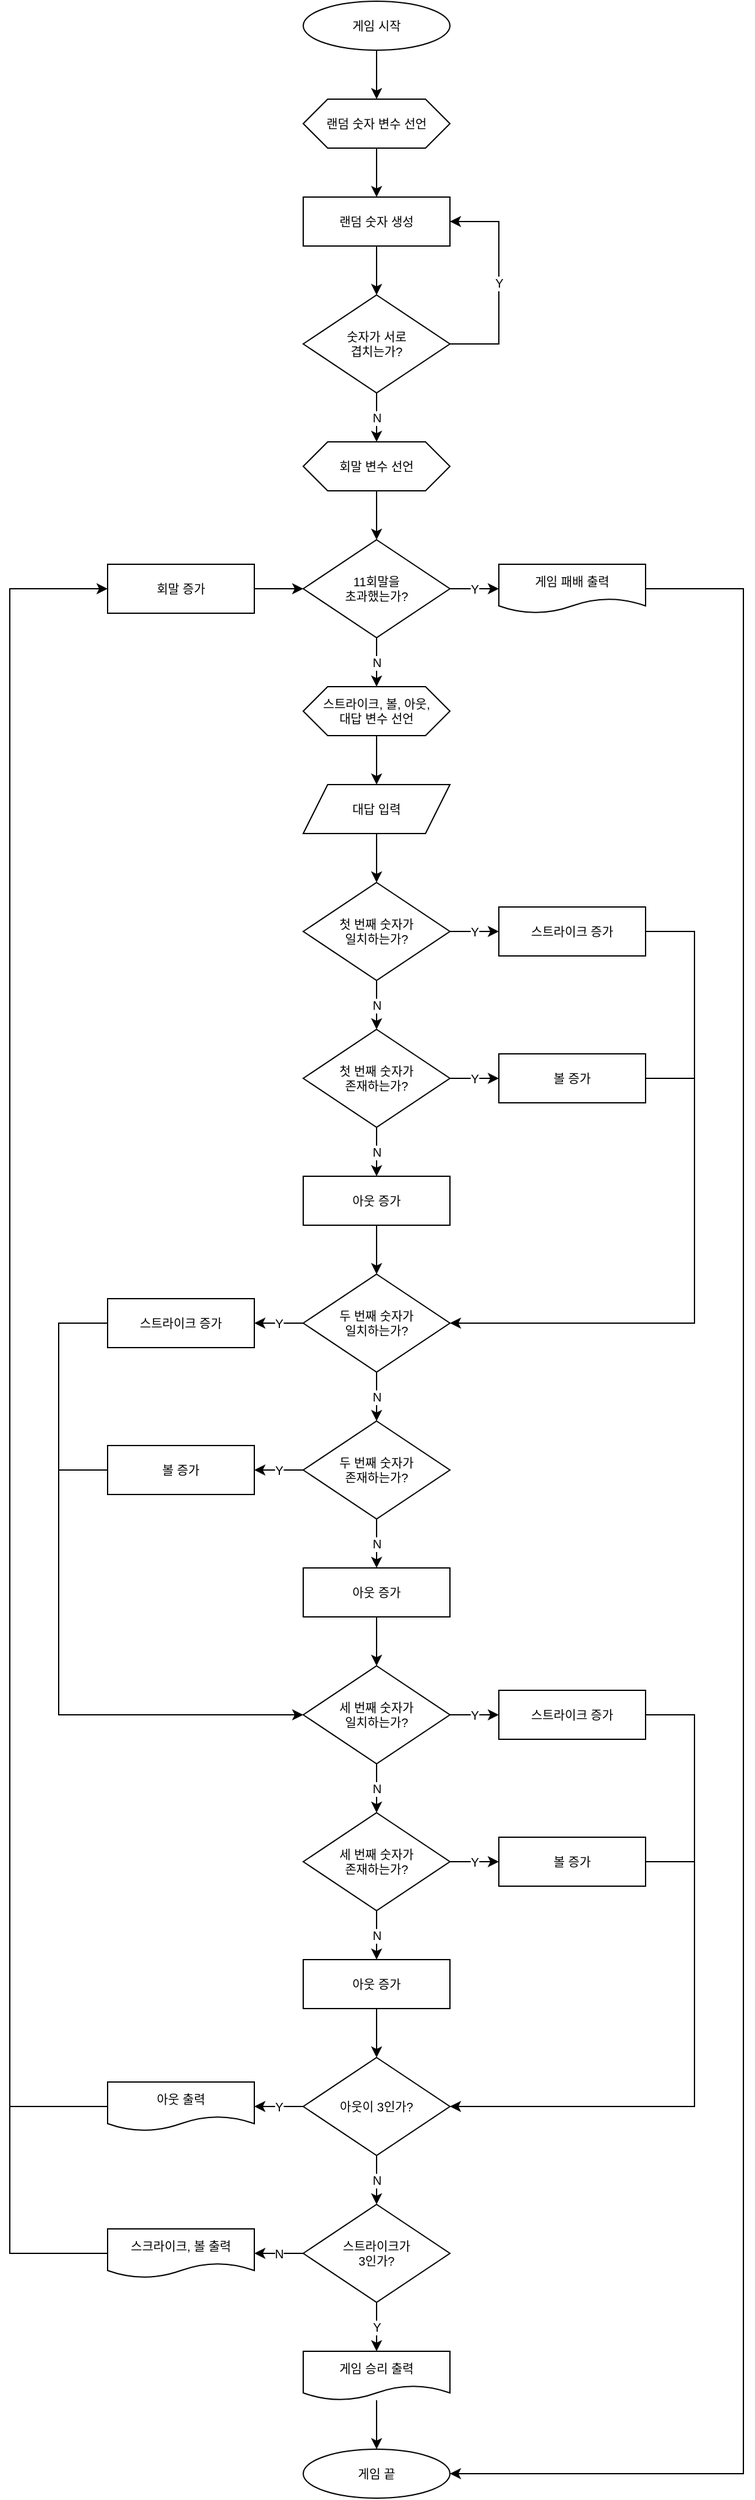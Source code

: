 <mxfile version="24.7.17">
  <diagram name="페이지-1" id="QqQlWhyfN8wlViYv96_G">
    <mxGraphModel dx="683" dy="402" grid="1" gridSize="10" guides="1" tooltips="1" connect="1" arrows="1" fold="1" page="1" pageScale="1" pageWidth="680" pageHeight="2120" math="0" shadow="0">
      <root>
        <mxCell id="0" />
        <mxCell id="1" parent="0" />
        <mxCell id="aZAM5jkkKFrz5zmuv4U6-90" value="&lt;font style=&quot;font-size: 10px;&quot;&gt;게임 시작&lt;/font&gt;" style="ellipse;whiteSpace=wrap;html=1;fontSize=10;" parent="1" vertex="1">
          <mxGeometry x="280" y="40" width="120" height="40" as="geometry" />
        </mxCell>
        <mxCell id="aZAM5jkkKFrz5zmuv4U6-91" value="&lt;font style=&quot;font-size: 10px;&quot;&gt;랜덤 숫자 생성&lt;/font&gt;" style="rounded=0;whiteSpace=wrap;html=1;fontSize=10;" parent="1" vertex="1">
          <mxGeometry x="280" y="200" width="120" height="40" as="geometry" />
        </mxCell>
        <mxCell id="aZAM5jkkKFrz5zmuv4U6-92" value="" style="endArrow=classic;html=1;rounded=0;exitX=0.5;exitY=1;exitDx=0;exitDy=0;entryX=0.5;entryY=0;entryDx=0;entryDy=0;fontSize=10;" parent="1" source="aZAM5jkkKFrz5zmuv4U6-90" target="aZAM5jkkKFrz5zmuv4U6-151" edge="1">
          <mxGeometry width="50" height="50" relative="1" as="geometry">
            <mxPoint x="343" y="570" as="sourcePoint" />
            <mxPoint x="370" y="110" as="targetPoint" />
          </mxGeometry>
        </mxCell>
        <mxCell id="aZAM5jkkKFrz5zmuv4U6-93" value="" style="endArrow=classic;html=1;rounded=0;exitX=0.5;exitY=1;exitDx=0;exitDy=0;entryX=0.5;entryY=0;entryDx=0;entryDy=0;fontSize=10;" parent="1" source="aZAM5jkkKFrz5zmuv4U6-91" target="aZAM5jkkKFrz5zmuv4U6-94" edge="1">
          <mxGeometry width="50" height="50" relative="1" as="geometry">
            <mxPoint x="322" y="570" as="sourcePoint" />
            <mxPoint x="373" y="255" as="targetPoint" />
          </mxGeometry>
        </mxCell>
        <mxCell id="aZAM5jkkKFrz5zmuv4U6-94" value="&lt;font style=&quot;font-size: 10px;&quot;&gt;숫자가 서로&lt;/font&gt;&lt;div style=&quot;font-size: 10px;&quot;&gt;&lt;font style=&quot;font-size: 10px;&quot;&gt;겹치는가?&lt;/font&gt;&lt;/div&gt;" style="rhombus;whiteSpace=wrap;html=1;fontSize=10;" parent="1" vertex="1">
          <mxGeometry x="280" y="280" width="120" height="80" as="geometry" />
        </mxCell>
        <mxCell id="aZAM5jkkKFrz5zmuv4U6-95" value="" style="endArrow=classic;html=1;rounded=0;exitX=0.5;exitY=1;exitDx=0;exitDy=0;entryX=0.5;entryY=0;entryDx=0;entryDy=0;fontSize=10;" parent="1" source="aZAM5jkkKFrz5zmuv4U6-94" target="aZAM5jkkKFrz5zmuv4U6-161" edge="1">
          <mxGeometry width="50" height="50" relative="1" as="geometry">
            <mxPoint x="340" y="440" as="sourcePoint" />
            <mxPoint x="360" y="390" as="targetPoint" />
          </mxGeometry>
        </mxCell>
        <mxCell id="aZAM5jkkKFrz5zmuv4U6-96" value="N" style="edgeLabel;html=1;align=center;verticalAlign=middle;resizable=0;points=[];fontSize=10;" parent="aZAM5jkkKFrz5zmuv4U6-95" vertex="1" connectable="0">
          <mxGeometry relative="1" as="geometry">
            <mxPoint as="offset" />
          </mxGeometry>
        </mxCell>
        <mxCell id="aZAM5jkkKFrz5zmuv4U6-97" value="11회말을&lt;div style=&quot;font-size: 10px;&quot;&gt;초과했는가?&lt;/div&gt;" style="rhombus;whiteSpace=wrap;html=1;fontSize=10;" parent="1" vertex="1">
          <mxGeometry x="280" y="480" width="120" height="80" as="geometry" />
        </mxCell>
        <mxCell id="aZAM5jkkKFrz5zmuv4U6-98" value="" style="endArrow=classic;html=1;rounded=0;exitX=1;exitY=0.5;exitDx=0;exitDy=0;fontSize=10;entryX=0;entryY=0.5;entryDx=0;entryDy=0;" parent="1" source="aZAM5jkkKFrz5zmuv4U6-97" target="aZAM5jkkKFrz5zmuv4U6-176" edge="1">
          <mxGeometry width="50" height="50" relative="1" as="geometry">
            <mxPoint x="328" y="520" as="sourcePoint" />
            <mxPoint x="420" y="550" as="targetPoint" />
            <Array as="points" />
          </mxGeometry>
        </mxCell>
        <mxCell id="aZAM5jkkKFrz5zmuv4U6-99" value="Y" style="edgeLabel;html=1;align=center;verticalAlign=middle;resizable=0;points=[];fontSize=10;" parent="aZAM5jkkKFrz5zmuv4U6-98" vertex="1" connectable="0">
          <mxGeometry relative="1" as="geometry">
            <mxPoint as="offset" />
          </mxGeometry>
        </mxCell>
        <mxCell id="aZAM5jkkKFrz5zmuv4U6-100" value="" style="endArrow=classic;html=1;rounded=0;exitX=0.5;exitY=1;exitDx=0;exitDy=0;entryX=0.5;entryY=0;entryDx=0;entryDy=0;fontSize=10;" parent="1" source="aZAM5jkkKFrz5zmuv4U6-97" target="aZAM5jkkKFrz5zmuv4U6-153" edge="1">
          <mxGeometry width="50" height="50" relative="1" as="geometry">
            <mxPoint x="328" y="565" as="sourcePoint" />
            <mxPoint x="340" y="600" as="targetPoint" />
          </mxGeometry>
        </mxCell>
        <mxCell id="aZAM5jkkKFrz5zmuv4U6-101" value="N" style="edgeLabel;html=1;align=center;verticalAlign=middle;resizable=0;points=[];fontSize=10;" parent="aZAM5jkkKFrz5zmuv4U6-100" vertex="1" connectable="0">
          <mxGeometry relative="1" as="geometry">
            <mxPoint as="offset" />
          </mxGeometry>
        </mxCell>
        <mxCell id="aZAM5jkkKFrz5zmuv4U6-102" value="&lt;font style=&quot;font-size: 10px;&quot;&gt;대답 입력&lt;/font&gt;" style="shape=parallelogram;perimeter=parallelogramPerimeter;whiteSpace=wrap;html=1;fixedSize=1;fontSize=10;" parent="1" vertex="1">
          <mxGeometry x="280" y="680" width="120" height="40" as="geometry" />
        </mxCell>
        <mxCell id="aZAM5jkkKFrz5zmuv4U6-103" value="&lt;font style=&quot;font-size: 10px;&quot;&gt;&lt;font style=&quot;font-size: 10px;&quot;&gt;첫 번째&amp;nbsp;&lt;/font&gt;&lt;span style=&quot;background-color: initial; font-size: 10px;&quot;&gt;숫자가&lt;/span&gt;&lt;/font&gt;&lt;div style=&quot;font-size: 10px;&quot;&gt;&lt;font style=&quot;font-size: 10px;&quot;&gt;일치하는가?&lt;/font&gt;&lt;/div&gt;" style="rhombus;whiteSpace=wrap;html=1;fontSize=10;" parent="1" vertex="1">
          <mxGeometry x="280" y="760" width="120" height="80" as="geometry" />
        </mxCell>
        <mxCell id="aZAM5jkkKFrz5zmuv4U6-104" value="" style="endArrow=classic;html=1;rounded=0;exitX=0.5;exitY=1;exitDx=0;exitDy=0;entryX=0.5;entryY=0;entryDx=0;entryDy=0;fontSize=10;" parent="1" source="aZAM5jkkKFrz5zmuv4U6-102" target="aZAM5jkkKFrz5zmuv4U6-103" edge="1">
          <mxGeometry width="50" height="50" relative="1" as="geometry">
            <mxPoint x="328" y="672" as="sourcePoint" />
            <mxPoint x="378" y="622" as="targetPoint" />
          </mxGeometry>
        </mxCell>
        <mxCell id="aZAM5jkkKFrz5zmuv4U6-105" value="&lt;font style=&quot;font-size: 10px;&quot;&gt;첫 번째&amp;nbsp;&lt;/font&gt;&lt;span style=&quot;font-size: 10px; background-color: initial;&quot;&gt;숫자가&lt;/span&gt;&lt;div style=&quot;font-size: 10px;&quot;&gt;&lt;font style=&quot;font-size: 10px;&quot;&gt;존재하는가?&lt;/font&gt;&lt;/div&gt;" style="rhombus;whiteSpace=wrap;html=1;fontSize=10;" parent="1" vertex="1">
          <mxGeometry x="280" y="880" width="120" height="80" as="geometry" />
        </mxCell>
        <mxCell id="aZAM5jkkKFrz5zmuv4U6-106" value="" style="endArrow=classic;html=1;rounded=0;exitX=0.5;exitY=1;exitDx=0;exitDy=0;entryX=0.5;entryY=0;entryDx=0;entryDy=0;fontSize=10;" parent="1" source="aZAM5jkkKFrz5zmuv4U6-103" target="aZAM5jkkKFrz5zmuv4U6-105" edge="1">
          <mxGeometry width="50" height="50" relative="1" as="geometry">
            <mxPoint x="328" y="807" as="sourcePoint" />
            <mxPoint x="378" y="757" as="targetPoint" />
          </mxGeometry>
        </mxCell>
        <mxCell id="aZAM5jkkKFrz5zmuv4U6-107" value="N" style="edgeLabel;html=1;align=center;verticalAlign=middle;resizable=0;points=[];fontSize=10;" parent="aZAM5jkkKFrz5zmuv4U6-106" vertex="1" connectable="0">
          <mxGeometry relative="1" as="geometry">
            <mxPoint as="offset" />
          </mxGeometry>
        </mxCell>
        <mxCell id="aZAM5jkkKFrz5zmuv4U6-108" value="&lt;font style=&quot;font-size: 10px;&quot;&gt;스트라이크 증가&lt;/font&gt;" style="rounded=0;whiteSpace=wrap;html=1;fontSize=10;" parent="1" vertex="1">
          <mxGeometry x="440" y="780" width="120" height="40" as="geometry" />
        </mxCell>
        <mxCell id="aZAM5jkkKFrz5zmuv4U6-109" value="" style="endArrow=classic;html=1;rounded=0;exitX=1;exitY=0.5;exitDx=0;exitDy=0;entryX=0;entryY=0.5;entryDx=0;entryDy=0;fontSize=10;" parent="1" source="aZAM5jkkKFrz5zmuv4U6-103" target="aZAM5jkkKFrz5zmuv4U6-108" edge="1">
          <mxGeometry width="50" height="50" relative="1" as="geometry">
            <mxPoint x="328" y="807" as="sourcePoint" />
            <mxPoint x="378" y="757" as="targetPoint" />
          </mxGeometry>
        </mxCell>
        <mxCell id="aZAM5jkkKFrz5zmuv4U6-110" value="Y" style="edgeLabel;html=1;align=center;verticalAlign=middle;resizable=0;points=[];fontSize=10;" parent="aZAM5jkkKFrz5zmuv4U6-109" vertex="1" connectable="0">
          <mxGeometry relative="1" as="geometry">
            <mxPoint as="offset" />
          </mxGeometry>
        </mxCell>
        <mxCell id="aZAM5jkkKFrz5zmuv4U6-111" value="" style="endArrow=classic;html=1;rounded=0;exitX=1;exitY=0.5;exitDx=0;exitDy=0;entryX=1;entryY=0.5;entryDx=0;entryDy=0;fontSize=10;" parent="1" source="aZAM5jkkKFrz5zmuv4U6-94" target="aZAM5jkkKFrz5zmuv4U6-91" edge="1">
          <mxGeometry width="50" height="50" relative="1" as="geometry">
            <mxPoint x="300" y="300" as="sourcePoint" />
            <mxPoint x="390" y="260" as="targetPoint" />
            <Array as="points">
              <mxPoint x="440" y="320" />
              <mxPoint x="440" y="220" />
            </Array>
          </mxGeometry>
        </mxCell>
        <mxCell id="aZAM5jkkKFrz5zmuv4U6-112" value="Y" style="edgeLabel;html=1;align=center;verticalAlign=middle;resizable=0;points=[];fontSize=10;" parent="aZAM5jkkKFrz5zmuv4U6-111" vertex="1" connectable="0">
          <mxGeometry relative="1" as="geometry">
            <mxPoint as="offset" />
          </mxGeometry>
        </mxCell>
        <mxCell id="aZAM5jkkKFrz5zmuv4U6-113" value="볼 증가" style="whiteSpace=wrap;html=1;fontSize=10;" parent="1" vertex="1">
          <mxGeometry x="440" y="900" width="120" height="40" as="geometry" />
        </mxCell>
        <mxCell id="aZAM5jkkKFrz5zmuv4U6-114" value="" style="endArrow=classic;html=1;rounded=0;exitX=1;exitY=0.5;exitDx=0;exitDy=0;entryX=0;entryY=0.5;entryDx=0;entryDy=0;fontSize=10;" parent="1" source="aZAM5jkkKFrz5zmuv4U6-105" target="aZAM5jkkKFrz5zmuv4U6-113" edge="1">
          <mxGeometry width="50" height="50" relative="1" as="geometry">
            <mxPoint x="330" y="800" as="sourcePoint" />
            <mxPoint x="380" y="750" as="targetPoint" />
          </mxGeometry>
        </mxCell>
        <mxCell id="aZAM5jkkKFrz5zmuv4U6-115" value="Y" style="edgeLabel;html=1;align=center;verticalAlign=middle;resizable=0;points=[];fontSize=10;" parent="aZAM5jkkKFrz5zmuv4U6-114" vertex="1" connectable="0">
          <mxGeometry relative="1" as="geometry">
            <mxPoint as="offset" />
          </mxGeometry>
        </mxCell>
        <mxCell id="aZAM5jkkKFrz5zmuv4U6-116" value="&lt;font style=&quot;font-size: 10px;&quot;&gt;&lt;font style=&quot;font-size: 10px;&quot;&gt;두 번째&amp;nbsp;&lt;/font&gt;&lt;span style=&quot;background-color: initial; font-size: 10px;&quot;&gt;숫자가&lt;/span&gt;&lt;/font&gt;&lt;div style=&quot;font-size: 10px;&quot;&gt;&lt;font style=&quot;font-size: 10px;&quot;&gt;일치하는가?&lt;/font&gt;&lt;/div&gt;" style="rhombus;whiteSpace=wrap;html=1;fontSize=10;" parent="1" vertex="1">
          <mxGeometry x="280" y="1080" width="120" height="80" as="geometry" />
        </mxCell>
        <mxCell id="aZAM5jkkKFrz5zmuv4U6-117" value="" style="endArrow=classic;html=1;rounded=0;exitX=0.5;exitY=1;exitDx=0;exitDy=0;entryX=0.5;entryY=0;entryDx=0;entryDy=0;fontSize=10;" parent="1" source="aZAM5jkkKFrz5zmuv4U6-105" target="aZAM5jkkKFrz5zmuv4U6-127" edge="1">
          <mxGeometry width="50" height="50" relative="1" as="geometry">
            <mxPoint x="350" y="970" as="sourcePoint" />
            <mxPoint x="280" y="990" as="targetPoint" />
          </mxGeometry>
        </mxCell>
        <mxCell id="N44fVcZOIYQTb7Kql0Dz-4" value="N" style="edgeLabel;html=1;align=center;verticalAlign=middle;resizable=0;points=[];fontSize=10;" vertex="1" connectable="0" parent="aZAM5jkkKFrz5zmuv4U6-117">
          <mxGeometry relative="1" as="geometry">
            <mxPoint as="offset" />
          </mxGeometry>
        </mxCell>
        <mxCell id="aZAM5jkkKFrz5zmuv4U6-118" value="&lt;font style=&quot;font-size: 10px;&quot;&gt;두 번째&amp;nbsp;&lt;/font&gt;&lt;span style=&quot;font-size: 10px; background-color: initial;&quot;&gt;숫자가&lt;/span&gt;&lt;div style=&quot;font-size: 10px;&quot;&gt;&lt;font style=&quot;font-size: 10px;&quot;&gt;존재하는가?&lt;/font&gt;&lt;/div&gt;" style="rhombus;whiteSpace=wrap;html=1;fontSize=10;" parent="1" vertex="1">
          <mxGeometry x="280" y="1200" width="120" height="80" as="geometry" />
        </mxCell>
        <mxCell id="aZAM5jkkKFrz5zmuv4U6-119" value="" style="endArrow=classic;html=1;rounded=0;exitX=0.5;exitY=1;exitDx=0;exitDy=0;entryX=0.5;entryY=0;entryDx=0;entryDy=0;fontSize=10;" parent="1" source="aZAM5jkkKFrz5zmuv4U6-116" target="aZAM5jkkKFrz5zmuv4U6-118" edge="1">
          <mxGeometry width="50" height="50" relative="1" as="geometry">
            <mxPoint x="328" y="1127" as="sourcePoint" />
            <mxPoint x="378" y="1077" as="targetPoint" />
          </mxGeometry>
        </mxCell>
        <mxCell id="aZAM5jkkKFrz5zmuv4U6-120" value="N" style="edgeLabel;html=1;align=center;verticalAlign=middle;resizable=0;points=[];fontSize=10;" parent="aZAM5jkkKFrz5zmuv4U6-119" vertex="1" connectable="0">
          <mxGeometry relative="1" as="geometry">
            <mxPoint as="offset" />
          </mxGeometry>
        </mxCell>
        <mxCell id="aZAM5jkkKFrz5zmuv4U6-121" value="&lt;font style=&quot;font-size: 10px;&quot;&gt;스트라이크 증가&lt;/font&gt;" style="rounded=0;whiteSpace=wrap;html=1;fontSize=10;" parent="1" vertex="1">
          <mxGeometry x="120" y="1100" width="120" height="40" as="geometry" />
        </mxCell>
        <mxCell id="aZAM5jkkKFrz5zmuv4U6-122" value="" style="endArrow=classic;html=1;rounded=0;exitX=0;exitY=0.5;exitDx=0;exitDy=0;fontSize=10;entryX=1;entryY=0.5;entryDx=0;entryDy=0;" parent="1" source="aZAM5jkkKFrz5zmuv4U6-116" target="aZAM5jkkKFrz5zmuv4U6-121" edge="1">
          <mxGeometry width="50" height="50" relative="1" as="geometry">
            <mxPoint x="328" y="1127" as="sourcePoint" />
            <mxPoint x="270" y="1160" as="targetPoint" />
          </mxGeometry>
        </mxCell>
        <mxCell id="aZAM5jkkKFrz5zmuv4U6-123" value="Y" style="edgeLabel;html=1;align=center;verticalAlign=middle;resizable=0;points=[];fontSize=10;" parent="aZAM5jkkKFrz5zmuv4U6-122" vertex="1" connectable="0">
          <mxGeometry relative="1" as="geometry">
            <mxPoint as="offset" />
          </mxGeometry>
        </mxCell>
        <mxCell id="aZAM5jkkKFrz5zmuv4U6-124" value="볼 증가" style="whiteSpace=wrap;html=1;fontSize=10;" parent="1" vertex="1">
          <mxGeometry x="120" y="1220" width="120" height="40" as="geometry" />
        </mxCell>
        <mxCell id="aZAM5jkkKFrz5zmuv4U6-125" value="" style="endArrow=classic;html=1;rounded=0;exitX=0;exitY=0.5;exitDx=0;exitDy=0;entryX=1;entryY=0.5;entryDx=0;entryDy=0;fontSize=10;" parent="1" source="aZAM5jkkKFrz5zmuv4U6-118" target="aZAM5jkkKFrz5zmuv4U6-124" edge="1">
          <mxGeometry width="50" height="50" relative="1" as="geometry">
            <mxPoint x="330" y="1120" as="sourcePoint" />
            <mxPoint x="380" y="1070" as="targetPoint" />
          </mxGeometry>
        </mxCell>
        <mxCell id="aZAM5jkkKFrz5zmuv4U6-126" value="Y" style="edgeLabel;html=1;align=center;verticalAlign=middle;resizable=0;points=[];fontSize=10;" parent="aZAM5jkkKFrz5zmuv4U6-125" vertex="1" connectable="0">
          <mxGeometry relative="1" as="geometry">
            <mxPoint as="offset" />
          </mxGeometry>
        </mxCell>
        <mxCell id="aZAM5jkkKFrz5zmuv4U6-127" value="아웃 증가" style="whiteSpace=wrap;html=1;fontSize=10;" parent="1" vertex="1">
          <mxGeometry x="280" y="1000" width="120" height="40" as="geometry" />
        </mxCell>
        <mxCell id="aZAM5jkkKFrz5zmuv4U6-128" value="" style="endArrow=classic;html=1;rounded=0;exitX=0.5;exitY=1;exitDx=0;exitDy=0;entryX=0.5;entryY=0;entryDx=0;entryDy=0;fontSize=10;" parent="1" source="aZAM5jkkKFrz5zmuv4U6-127" target="aZAM5jkkKFrz5zmuv4U6-116" edge="1">
          <mxGeometry width="50" height="50" relative="1" as="geometry">
            <mxPoint x="310" y="1030" as="sourcePoint" />
            <mxPoint x="360" y="980" as="targetPoint" />
          </mxGeometry>
        </mxCell>
        <mxCell id="aZAM5jkkKFrz5zmuv4U6-129" value="" style="endArrow=classic;html=1;rounded=0;exitX=1;exitY=0.5;exitDx=0;exitDy=0;entryX=1;entryY=0.5;entryDx=0;entryDy=0;fontSize=10;" parent="1" source="aZAM5jkkKFrz5zmuv4U6-108" target="aZAM5jkkKFrz5zmuv4U6-116" edge="1">
          <mxGeometry width="50" height="50" relative="1" as="geometry">
            <mxPoint x="590" y="830" as="sourcePoint" />
            <mxPoint x="620" y="1120" as="targetPoint" />
            <Array as="points">
              <mxPoint x="600" y="800" />
              <mxPoint x="600" y="1120" />
            </Array>
          </mxGeometry>
        </mxCell>
        <mxCell id="aZAM5jkkKFrz5zmuv4U6-130" value="아웃 증가" style="whiteSpace=wrap;html=1;fontSize=10;" parent="1" vertex="1">
          <mxGeometry x="280" y="1320" width="120" height="40" as="geometry" />
        </mxCell>
        <mxCell id="aZAM5jkkKFrz5zmuv4U6-131" value="" style="endArrow=classic;html=1;rounded=0;exitX=0.5;exitY=1;exitDx=0;exitDy=0;entryX=0.5;entryY=0;entryDx=0;entryDy=0;fontSize=10;" parent="1" source="aZAM5jkkKFrz5zmuv4U6-118" target="aZAM5jkkKFrz5zmuv4U6-130" edge="1">
          <mxGeometry width="50" height="50" relative="1" as="geometry">
            <mxPoint x="300" y="1240" as="sourcePoint" />
            <mxPoint x="350" y="1190" as="targetPoint" />
          </mxGeometry>
        </mxCell>
        <mxCell id="aZAM5jkkKFrz5zmuv4U6-132" value="N" style="edgeLabel;html=1;align=center;verticalAlign=middle;resizable=0;points=[];fontSize=10;" parent="aZAM5jkkKFrz5zmuv4U6-131" vertex="1" connectable="0">
          <mxGeometry relative="1" as="geometry">
            <mxPoint as="offset" />
          </mxGeometry>
        </mxCell>
        <mxCell id="aZAM5jkkKFrz5zmuv4U6-133" value="" style="endArrow=classic;html=1;rounded=0;exitX=0;exitY=0.5;exitDx=0;exitDy=0;entryX=0;entryY=0.5;entryDx=0;entryDy=0;fontSize=10;" parent="1" source="aZAM5jkkKFrz5zmuv4U6-121" target="aZAM5jkkKFrz5zmuv4U6-134" edge="1">
          <mxGeometry width="50" height="50" relative="1" as="geometry">
            <mxPoint x="250" y="1190" as="sourcePoint" />
            <mxPoint x="80" y="1420" as="targetPoint" />
            <Array as="points">
              <mxPoint x="80" y="1120" />
              <mxPoint x="80" y="1440" />
            </Array>
          </mxGeometry>
        </mxCell>
        <mxCell id="aZAM5jkkKFrz5zmuv4U6-134" value="&lt;font style=&quot;font-size: 10px;&quot;&gt;&lt;font style=&quot;font-size: 10px;&quot;&gt;세 번째&amp;nbsp;&lt;/font&gt;&lt;span style=&quot;background-color: initial; font-size: 10px;&quot;&gt;숫자가&lt;/span&gt;&lt;/font&gt;&lt;div style=&quot;font-size: 10px;&quot;&gt;&lt;font style=&quot;font-size: 10px;&quot;&gt;일치하는가?&lt;/font&gt;&lt;/div&gt;" style="rhombus;whiteSpace=wrap;html=1;fontSize=10;" parent="1" vertex="1">
          <mxGeometry x="280" y="1400" width="120" height="80" as="geometry" />
        </mxCell>
        <mxCell id="aZAM5jkkKFrz5zmuv4U6-135" value="&lt;font style=&quot;font-size: 10px;&quot;&gt;세 번째&amp;nbsp;&lt;/font&gt;&lt;span style=&quot;font-size: 10px; background-color: initial;&quot;&gt;숫자가&lt;/span&gt;&lt;div style=&quot;font-size: 10px;&quot;&gt;&lt;font style=&quot;font-size: 10px;&quot;&gt;존재하는가?&lt;/font&gt;&lt;/div&gt;" style="rhombus;whiteSpace=wrap;html=1;fontSize=10;" parent="1" vertex="1">
          <mxGeometry x="280" y="1520" width="120" height="80" as="geometry" />
        </mxCell>
        <mxCell id="aZAM5jkkKFrz5zmuv4U6-136" value="" style="endArrow=classic;html=1;rounded=0;exitX=0.5;exitY=1;exitDx=0;exitDy=0;entryX=0.5;entryY=0;entryDx=0;entryDy=0;fontSize=10;" parent="1" source="aZAM5jkkKFrz5zmuv4U6-134" target="aZAM5jkkKFrz5zmuv4U6-135" edge="1">
          <mxGeometry width="50" height="50" relative="1" as="geometry">
            <mxPoint x="328" y="1447" as="sourcePoint" />
            <mxPoint x="378" y="1397" as="targetPoint" />
          </mxGeometry>
        </mxCell>
        <mxCell id="aZAM5jkkKFrz5zmuv4U6-137" value="N" style="edgeLabel;html=1;align=center;verticalAlign=middle;resizable=0;points=[];fontSize=10;" parent="aZAM5jkkKFrz5zmuv4U6-136" vertex="1" connectable="0">
          <mxGeometry relative="1" as="geometry">
            <mxPoint as="offset" />
          </mxGeometry>
        </mxCell>
        <mxCell id="aZAM5jkkKFrz5zmuv4U6-138" value="&lt;font style=&quot;font-size: 10px;&quot;&gt;스트라이크 증가&lt;/font&gt;" style="rounded=0;whiteSpace=wrap;html=1;fontSize=10;" parent="1" vertex="1">
          <mxGeometry x="440" y="1420" width="120" height="40" as="geometry" />
        </mxCell>
        <mxCell id="aZAM5jkkKFrz5zmuv4U6-139" value="" style="endArrow=classic;html=1;rounded=0;exitX=1;exitY=0.5;exitDx=0;exitDy=0;entryX=0;entryY=0.5;entryDx=0;entryDy=0;fontSize=10;" parent="1" source="aZAM5jkkKFrz5zmuv4U6-134" target="aZAM5jkkKFrz5zmuv4U6-138" edge="1">
          <mxGeometry width="50" height="50" relative="1" as="geometry">
            <mxPoint x="328" y="1447" as="sourcePoint" />
            <mxPoint x="378" y="1397" as="targetPoint" />
          </mxGeometry>
        </mxCell>
        <mxCell id="aZAM5jkkKFrz5zmuv4U6-140" value="Y" style="edgeLabel;html=1;align=center;verticalAlign=middle;resizable=0;points=[];fontSize=10;" parent="aZAM5jkkKFrz5zmuv4U6-139" vertex="1" connectable="0">
          <mxGeometry relative="1" as="geometry">
            <mxPoint as="offset" />
          </mxGeometry>
        </mxCell>
        <mxCell id="aZAM5jkkKFrz5zmuv4U6-141" value="볼 증가" style="whiteSpace=wrap;html=1;fontSize=10;" parent="1" vertex="1">
          <mxGeometry x="440" y="1540" width="120" height="40" as="geometry" />
        </mxCell>
        <mxCell id="aZAM5jkkKFrz5zmuv4U6-142" value="" style="endArrow=classic;html=1;rounded=0;exitX=1;exitY=0.5;exitDx=0;exitDy=0;entryX=0;entryY=0.5;entryDx=0;entryDy=0;fontSize=10;" parent="1" source="aZAM5jkkKFrz5zmuv4U6-135" target="aZAM5jkkKFrz5zmuv4U6-141" edge="1">
          <mxGeometry width="50" height="50" relative="1" as="geometry">
            <mxPoint x="330" y="1440" as="sourcePoint" />
            <mxPoint x="380" y="1390" as="targetPoint" />
          </mxGeometry>
        </mxCell>
        <mxCell id="aZAM5jkkKFrz5zmuv4U6-143" value="Y" style="edgeLabel;html=1;align=center;verticalAlign=middle;resizable=0;points=[];fontSize=10;" parent="aZAM5jkkKFrz5zmuv4U6-142" vertex="1" connectable="0">
          <mxGeometry relative="1" as="geometry">
            <mxPoint as="offset" />
          </mxGeometry>
        </mxCell>
        <mxCell id="aZAM5jkkKFrz5zmuv4U6-144" value="아웃이 3&lt;span style=&quot;background-color: initial; font-size: 10px;&quot;&gt;인가?&lt;/span&gt;" style="rhombus;whiteSpace=wrap;html=1;fontSize=10;" parent="1" vertex="1">
          <mxGeometry x="280" y="1720" width="120" height="80" as="geometry" />
        </mxCell>
        <mxCell id="aZAM5jkkKFrz5zmuv4U6-145" value="" style="endArrow=classic;html=1;rounded=0;exitX=0.5;exitY=1;exitDx=0;exitDy=0;entryX=0.5;entryY=0;entryDx=0;entryDy=0;fontSize=10;" parent="1" source="aZAM5jkkKFrz5zmuv4U6-135" target="aZAM5jkkKFrz5zmuv4U6-147" edge="1">
          <mxGeometry width="50" height="50" relative="1" as="geometry">
            <mxPoint x="350" y="1610" as="sourcePoint" />
            <mxPoint x="280" y="1630" as="targetPoint" />
          </mxGeometry>
        </mxCell>
        <mxCell id="aZAM5jkkKFrz5zmuv4U6-146" value="N" style="edgeLabel;html=1;align=center;verticalAlign=middle;resizable=0;points=[];fontSize=10;" parent="aZAM5jkkKFrz5zmuv4U6-145" vertex="1" connectable="0">
          <mxGeometry relative="1" as="geometry">
            <mxPoint as="offset" />
          </mxGeometry>
        </mxCell>
        <mxCell id="aZAM5jkkKFrz5zmuv4U6-147" value="아웃 증가" style="whiteSpace=wrap;html=1;fontSize=10;" parent="1" vertex="1">
          <mxGeometry x="280" y="1640" width="120" height="40" as="geometry" />
        </mxCell>
        <mxCell id="aZAM5jkkKFrz5zmuv4U6-148" value="" style="endArrow=classic;html=1;rounded=0;exitX=0.5;exitY=1;exitDx=0;exitDy=0;entryX=0.5;entryY=0;entryDx=0;entryDy=0;fontSize=10;" parent="1" source="aZAM5jkkKFrz5zmuv4U6-147" target="aZAM5jkkKFrz5zmuv4U6-144" edge="1">
          <mxGeometry width="50" height="50" relative="1" as="geometry">
            <mxPoint x="310" y="1670" as="sourcePoint" />
            <mxPoint x="360" y="1620" as="targetPoint" />
          </mxGeometry>
        </mxCell>
        <mxCell id="aZAM5jkkKFrz5zmuv4U6-149" value="" style="endArrow=classic;html=1;rounded=0;exitX=1;exitY=0.5;exitDx=0;exitDy=0;entryX=1;entryY=0.5;entryDx=0;entryDy=0;fontSize=10;" parent="1" source="aZAM5jkkKFrz5zmuv4U6-138" target="aZAM5jkkKFrz5zmuv4U6-144" edge="1">
          <mxGeometry width="50" height="50" relative="1" as="geometry">
            <mxPoint x="590" y="1470" as="sourcePoint" />
            <mxPoint x="620" y="1760" as="targetPoint" />
            <Array as="points">
              <mxPoint x="600" y="1440" />
              <mxPoint x="600" y="1760" />
            </Array>
          </mxGeometry>
        </mxCell>
        <mxCell id="aZAM5jkkKFrz5zmuv4U6-150" value="" style="endArrow=classic;html=1;rounded=0;exitX=0.5;exitY=1;exitDx=0;exitDy=0;entryX=0.5;entryY=0;entryDx=0;entryDy=0;fontSize=10;" parent="1" source="aZAM5jkkKFrz5zmuv4U6-130" target="aZAM5jkkKFrz5zmuv4U6-134" edge="1">
          <mxGeometry width="50" height="50" relative="1" as="geometry">
            <mxPoint x="260" y="1410" as="sourcePoint" />
            <mxPoint x="310" y="1360" as="targetPoint" />
          </mxGeometry>
        </mxCell>
        <mxCell id="aZAM5jkkKFrz5zmuv4U6-151" value="&lt;font style=&quot;font-size: 10px;&quot;&gt;랜덤 숫자 변수 선언&lt;/font&gt;" style="shape=hexagon;perimeter=hexagonPerimeter2;whiteSpace=wrap;html=1;fixedSize=1;fontSize=10;" parent="1" vertex="1">
          <mxGeometry x="280" y="120" width="120" height="40" as="geometry" />
        </mxCell>
        <mxCell id="aZAM5jkkKFrz5zmuv4U6-152" value="" style="endArrow=classic;html=1;rounded=0;exitX=0.5;exitY=1;exitDx=0;exitDy=0;entryX=0.5;entryY=0;entryDx=0;entryDy=0;fontSize=10;" parent="1" source="aZAM5jkkKFrz5zmuv4U6-151" target="aZAM5jkkKFrz5zmuv4U6-91" edge="1">
          <mxGeometry width="50" height="50" relative="1" as="geometry">
            <mxPoint x="350" y="90" as="sourcePoint" />
            <mxPoint x="350" y="130" as="targetPoint" />
          </mxGeometry>
        </mxCell>
        <mxCell id="aZAM5jkkKFrz5zmuv4U6-153" value="스트라이크, 볼, 아웃,&lt;div style=&quot;font-size: 10px;&quot;&gt;대답 변수 선언&lt;/div&gt;" style="shape=hexagon;perimeter=hexagonPerimeter2;whiteSpace=wrap;html=1;fixedSize=1;fontSize=10;" parent="1" vertex="1">
          <mxGeometry x="280" y="600" width="120" height="40" as="geometry" />
        </mxCell>
        <mxCell id="aZAM5jkkKFrz5zmuv4U6-154" value="" style="endArrow=classic;html=1;rounded=0;exitX=0.5;exitY=1;exitDx=0;exitDy=0;entryX=0.5;entryY=0;entryDx=0;entryDy=0;fontSize=10;" parent="1" source="aZAM5jkkKFrz5zmuv4U6-153" target="aZAM5jkkKFrz5zmuv4U6-102" edge="1">
          <mxGeometry width="50" height="50" relative="1" as="geometry">
            <mxPoint x="380" y="660" as="sourcePoint" />
            <mxPoint x="360" y="660" as="targetPoint" />
          </mxGeometry>
        </mxCell>
        <mxCell id="aZAM5jkkKFrz5zmuv4U6-155" value="" style="endArrow=classic;html=1;rounded=0;exitX=0;exitY=0.5;exitDx=0;exitDy=0;fontSize=10;entryX=1;entryY=0.5;entryDx=0;entryDy=0;" parent="1" source="aZAM5jkkKFrz5zmuv4U6-144" target="aZAM5jkkKFrz5zmuv4U6-157" edge="1">
          <mxGeometry width="50" height="50" relative="1" as="geometry">
            <mxPoint x="180" y="1800" as="sourcePoint" />
            <mxPoint x="240" y="1780" as="targetPoint" />
          </mxGeometry>
        </mxCell>
        <mxCell id="aZAM5jkkKFrz5zmuv4U6-156" value="Y" style="edgeLabel;html=1;align=center;verticalAlign=middle;resizable=0;points=[];fontSize=10;" parent="aZAM5jkkKFrz5zmuv4U6-155" vertex="1" connectable="0">
          <mxGeometry relative="1" as="geometry">
            <mxPoint as="offset" />
          </mxGeometry>
        </mxCell>
        <mxCell id="aZAM5jkkKFrz5zmuv4U6-157" value="아웃 출력" style="shape=document;whiteSpace=wrap;html=1;boundedLbl=1;fontSize=10;" parent="1" vertex="1">
          <mxGeometry x="120" y="1740" width="120" height="40" as="geometry" />
        </mxCell>
        <mxCell id="aZAM5jkkKFrz5zmuv4U6-158" value="" style="endArrow=classic;html=1;rounded=0;exitX=0;exitY=0.5;exitDx=0;exitDy=0;entryX=0;entryY=0.5;entryDx=0;entryDy=0;fontSize=10;" parent="1" source="aZAM5jkkKFrz5zmuv4U6-157" target="aZAM5jkkKFrz5zmuv4U6-159" edge="1">
          <mxGeometry width="50" height="50" relative="1" as="geometry">
            <mxPoint x="70" y="1760" as="sourcePoint" />
            <mxPoint x="100" y="540" as="targetPoint" />
            <Array as="points">
              <mxPoint x="40" y="1760" />
              <mxPoint x="40" y="520" />
            </Array>
          </mxGeometry>
        </mxCell>
        <mxCell id="aZAM5jkkKFrz5zmuv4U6-159" value="회말 증가" style="rounded=0;whiteSpace=wrap;html=1;fontSize=10;" parent="1" vertex="1">
          <mxGeometry x="120" y="500" width="120" height="40" as="geometry" />
        </mxCell>
        <mxCell id="aZAM5jkkKFrz5zmuv4U6-160" value="" style="endArrow=classic;html=1;rounded=0;exitX=1;exitY=0.5;exitDx=0;exitDy=0;entryX=0;entryY=0.5;entryDx=0;entryDy=0;fontSize=10;" parent="1" source="aZAM5jkkKFrz5zmuv4U6-159" target="aZAM5jkkKFrz5zmuv4U6-97" edge="1">
          <mxGeometry width="50" height="50" relative="1" as="geometry">
            <mxPoint x="230" y="510" as="sourcePoint" />
            <mxPoint x="280" y="460" as="targetPoint" />
          </mxGeometry>
        </mxCell>
        <mxCell id="aZAM5jkkKFrz5zmuv4U6-161" value="회말 변수 선언" style="shape=hexagon;perimeter=hexagonPerimeter2;whiteSpace=wrap;html=1;fixedSize=1;fontSize=10;" parent="1" vertex="1">
          <mxGeometry x="280" y="400" width="120" height="40" as="geometry" />
        </mxCell>
        <mxCell id="aZAM5jkkKFrz5zmuv4U6-162" value="" style="endArrow=classic;html=1;rounded=0;exitX=0.5;exitY=1;exitDx=0;exitDy=0;entryX=0.5;entryY=0;entryDx=0;entryDy=0;fontSize=10;" parent="1" source="aZAM5jkkKFrz5zmuv4U6-161" target="aZAM5jkkKFrz5zmuv4U6-97" edge="1">
          <mxGeometry width="50" height="50" relative="1" as="geometry">
            <mxPoint x="240" y="450" as="sourcePoint" />
            <mxPoint x="290" y="400" as="targetPoint" />
          </mxGeometry>
        </mxCell>
        <mxCell id="aZAM5jkkKFrz5zmuv4U6-163" value="" style="endArrow=classic;html=1;rounded=0;exitX=0.5;exitY=1;exitDx=0;exitDy=0;fontSize=10;entryX=0.5;entryY=0;entryDx=0;entryDy=0;" parent="1" source="aZAM5jkkKFrz5zmuv4U6-144" target="aZAM5jkkKFrz5zmuv4U6-165" edge="1">
          <mxGeometry width="50" height="50" relative="1" as="geometry">
            <mxPoint x="300" y="1830" as="sourcePoint" />
            <mxPoint x="380" y="1830" as="targetPoint" />
          </mxGeometry>
        </mxCell>
        <mxCell id="aZAM5jkkKFrz5zmuv4U6-164" value="N" style="edgeLabel;html=1;align=center;verticalAlign=middle;resizable=0;points=[];fontSize=10;" parent="aZAM5jkkKFrz5zmuv4U6-163" vertex="1" connectable="0">
          <mxGeometry relative="1" as="geometry">
            <mxPoint as="offset" />
          </mxGeometry>
        </mxCell>
        <mxCell id="aZAM5jkkKFrz5zmuv4U6-165" value="스트라이크가&lt;div style=&quot;font-size: 10px;&quot;&gt;3인가?&lt;/div&gt;" style="rhombus;whiteSpace=wrap;html=1;fontSize=10;" parent="1" vertex="1">
          <mxGeometry x="280" y="1840" width="120" height="80" as="geometry" />
        </mxCell>
        <mxCell id="aZAM5jkkKFrz5zmuv4U6-166" value="스크라이크, 볼 출력" style="shape=document;whiteSpace=wrap;html=1;boundedLbl=1;fontSize=10;" parent="1" vertex="1">
          <mxGeometry x="120" y="1860" width="120" height="40" as="geometry" />
        </mxCell>
        <mxCell id="aZAM5jkkKFrz5zmuv4U6-167" value="" style="endArrow=classic;html=1;rounded=0;exitX=0;exitY=0.5;exitDx=0;exitDy=0;entryX=1;entryY=0.5;entryDx=0;entryDy=0;fontSize=10;" parent="1" source="aZAM5jkkKFrz5zmuv4U6-165" target="aZAM5jkkKFrz5zmuv4U6-166" edge="1">
          <mxGeometry width="50" height="50" relative="1" as="geometry">
            <mxPoint x="170" y="1860" as="sourcePoint" />
            <mxPoint x="220" y="1810" as="targetPoint" />
          </mxGeometry>
        </mxCell>
        <mxCell id="N44fVcZOIYQTb7Kql0Dz-2" value="N" style="edgeLabel;html=1;align=center;verticalAlign=middle;resizable=0;points=[];fontSize=10;" vertex="1" connectable="0" parent="aZAM5jkkKFrz5zmuv4U6-167">
          <mxGeometry relative="1" as="geometry">
            <mxPoint as="offset" />
          </mxGeometry>
        </mxCell>
        <mxCell id="aZAM5jkkKFrz5zmuv4U6-168" value="" style="endArrow=none;html=1;rounded=0;exitX=1;exitY=0.5;exitDx=0;exitDy=0;fontSize=10;" parent="1" source="aZAM5jkkKFrz5zmuv4U6-141" edge="1">
          <mxGeometry width="50" height="50" relative="1" as="geometry">
            <mxPoint x="570" y="1560" as="sourcePoint" />
            <mxPoint x="600" y="1560" as="targetPoint" />
          </mxGeometry>
        </mxCell>
        <mxCell id="aZAM5jkkKFrz5zmuv4U6-169" value="" style="endArrow=none;html=1;rounded=0;entryX=0;entryY=0.5;entryDx=0;entryDy=0;fontSize=10;" parent="1" target="aZAM5jkkKFrz5zmuv4U6-166" edge="1">
          <mxGeometry width="50" height="50" relative="1" as="geometry">
            <mxPoint x="40" y="1760" as="sourcePoint" />
            <mxPoint x="180" y="1780" as="targetPoint" />
            <Array as="points">
              <mxPoint x="40" y="1880" />
            </Array>
          </mxGeometry>
        </mxCell>
        <mxCell id="aZAM5jkkKFrz5zmuv4U6-170" value="" style="endArrow=none;html=1;rounded=0;exitX=0;exitY=0.5;exitDx=0;exitDy=0;fontSize=10;" parent="1" source="aZAM5jkkKFrz5zmuv4U6-124" edge="1">
          <mxGeometry width="50" height="50" relative="1" as="geometry">
            <mxPoint x="110" y="1250" as="sourcePoint" />
            <mxPoint x="80" y="1240" as="targetPoint" />
          </mxGeometry>
        </mxCell>
        <mxCell id="aZAM5jkkKFrz5zmuv4U6-171" value="" style="endArrow=none;html=1;rounded=0;exitX=1;exitY=0.5;exitDx=0;exitDy=0;fontSize=10;" parent="1" source="aZAM5jkkKFrz5zmuv4U6-113" edge="1">
          <mxGeometry width="50" height="50" relative="1" as="geometry">
            <mxPoint x="470" y="890" as="sourcePoint" />
            <mxPoint x="600" y="920" as="targetPoint" />
          </mxGeometry>
        </mxCell>
        <mxCell id="aZAM5jkkKFrz5zmuv4U6-172" value="" style="endArrow=classic;html=1;rounded=0;exitX=0.5;exitY=1;exitDx=0;exitDy=0;entryX=0.5;entryY=0;entryDx=0;entryDy=0;fontSize=10;" parent="1" source="aZAM5jkkKFrz5zmuv4U6-165" target="aZAM5jkkKFrz5zmuv4U6-174" edge="1">
          <mxGeometry width="50" height="50" relative="1" as="geometry">
            <mxPoint x="340" y="1900" as="sourcePoint" />
            <mxPoint x="360" y="1950" as="targetPoint" />
          </mxGeometry>
        </mxCell>
        <mxCell id="N44fVcZOIYQTb7Kql0Dz-3" value="Y" style="edgeLabel;html=1;align=center;verticalAlign=middle;resizable=0;points=[];fontSize=10;" vertex="1" connectable="0" parent="aZAM5jkkKFrz5zmuv4U6-172">
          <mxGeometry relative="1" as="geometry">
            <mxPoint as="offset" />
          </mxGeometry>
        </mxCell>
        <mxCell id="aZAM5jkkKFrz5zmuv4U6-173" value="게임 끝" style="ellipse;whiteSpace=wrap;html=1;fontSize=10;" parent="1" vertex="1">
          <mxGeometry x="280" y="2040" width="120" height="40" as="geometry" />
        </mxCell>
        <mxCell id="aZAM5jkkKFrz5zmuv4U6-174" value="게임 승리 출력" style="shape=document;whiteSpace=wrap;html=1;boundedLbl=1;fontSize=10;" parent="1" vertex="1">
          <mxGeometry x="280" y="1960" width="120" height="40" as="geometry" />
        </mxCell>
        <mxCell id="aZAM5jkkKFrz5zmuv4U6-175" value="" style="endArrow=classic;html=1;rounded=0;entryX=0.5;entryY=0;entryDx=0;entryDy=0;fontSize=10;" parent="1" source="aZAM5jkkKFrz5zmuv4U6-174" target="aZAM5jkkKFrz5zmuv4U6-173" edge="1">
          <mxGeometry width="50" height="50" relative="1" as="geometry">
            <mxPoint x="360" y="2010" as="sourcePoint" />
            <mxPoint x="340" y="2050" as="targetPoint" />
          </mxGeometry>
        </mxCell>
        <mxCell id="aZAM5jkkKFrz5zmuv4U6-176" value="게임 패배 출력" style="shape=document;whiteSpace=wrap;html=1;boundedLbl=1;fontSize=10;" parent="1" vertex="1">
          <mxGeometry x="440" y="500" width="120" height="40" as="geometry" />
        </mxCell>
        <mxCell id="aZAM5jkkKFrz5zmuv4U6-177" value="" style="endArrow=classic;html=1;rounded=0;exitX=1;exitY=0.5;exitDx=0;exitDy=0;entryX=1;entryY=0.5;entryDx=0;entryDy=0;fontSize=10;" parent="1" source="aZAM5jkkKFrz5zmuv4U6-176" target="aZAM5jkkKFrz5zmuv4U6-173" edge="1">
          <mxGeometry width="50" height="50" relative="1" as="geometry">
            <mxPoint x="580" y="570" as="sourcePoint" />
            <mxPoint x="640" y="2060" as="targetPoint" />
            <Array as="points">
              <mxPoint x="640" y="520" />
              <mxPoint x="640" y="2060" />
            </Array>
          </mxGeometry>
        </mxCell>
      </root>
    </mxGraphModel>
  </diagram>
</mxfile>
